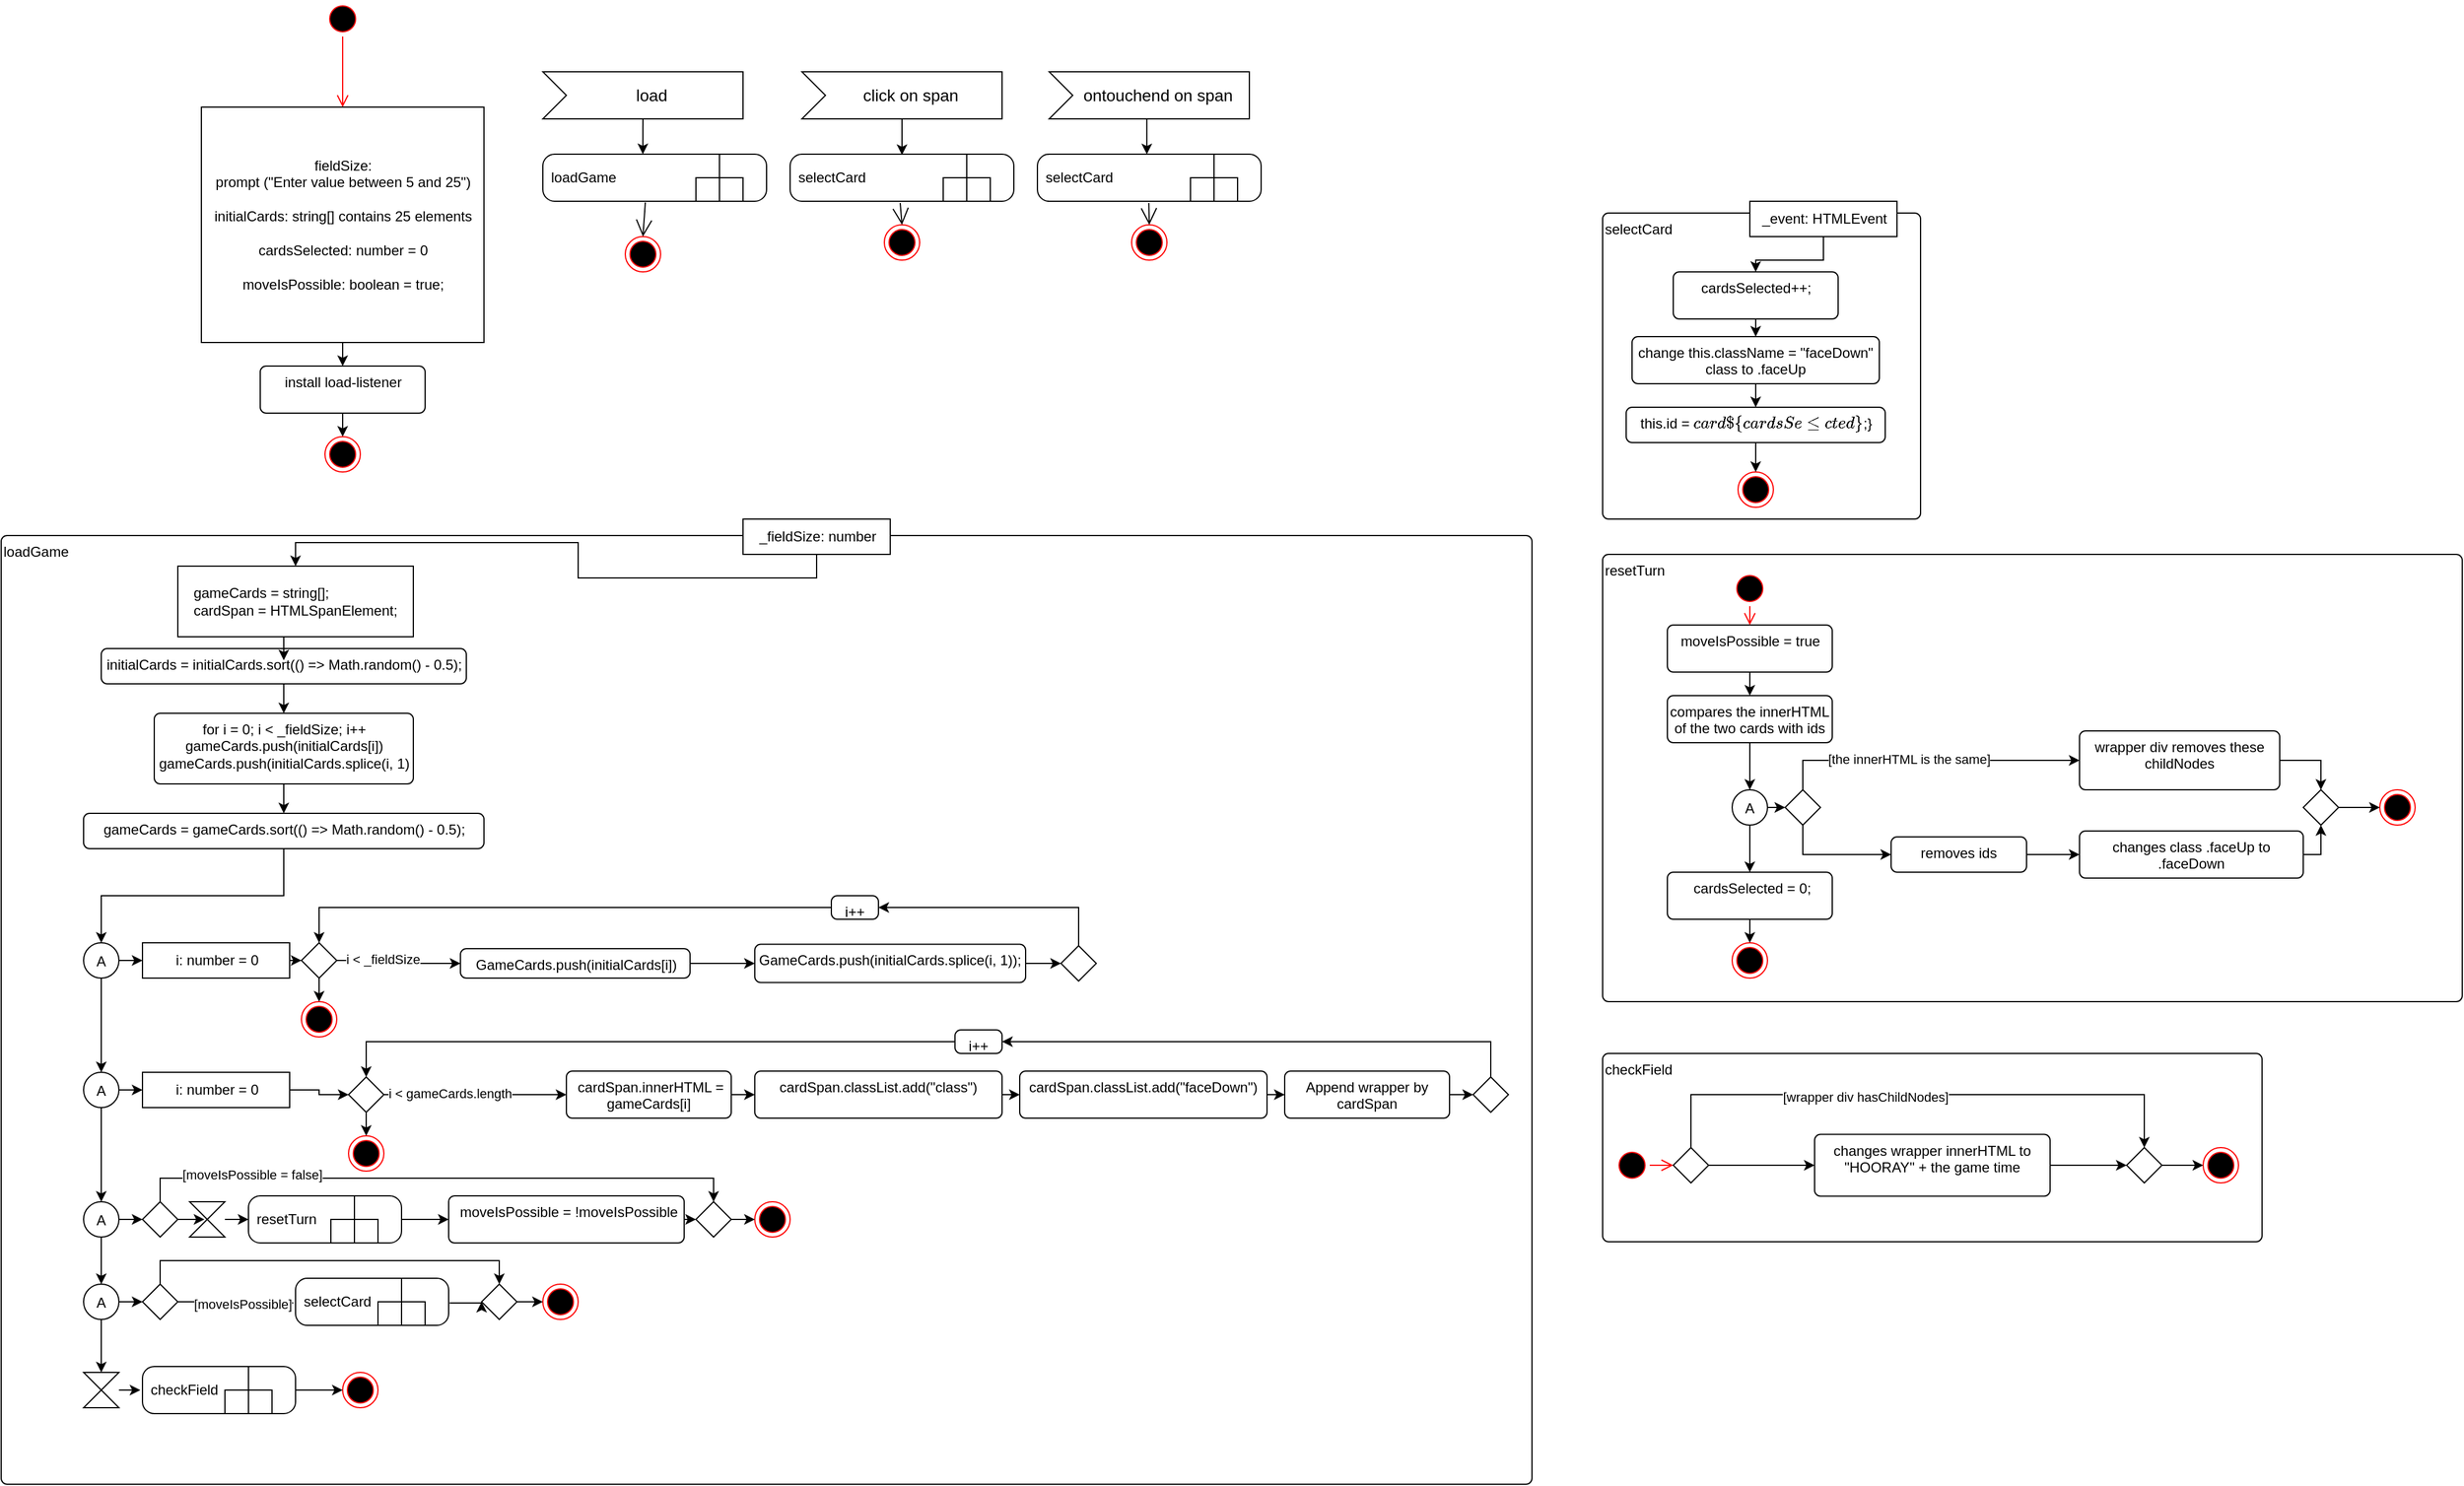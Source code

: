 <mxfile version="17.4.2" type="device"><diagram id="jdopjP7UyRHv-_mpUukn" name="Page-1"><mxGraphModel dx="3803" dy="2130" grid="1" gridSize="10" guides="1" tooltips="1" connect="1" arrows="1" fold="1" page="1" pageScale="1" pageWidth="2336" pageHeight="1654" background="none" math="0" shadow="0"><root><mxCell id="0"/><mxCell id="1" parent="0"/><mxCell id="LAQ2W7BUD5hDsQuwMVyT-1" value="" style="ellipse;html=1;shape=startState;fillColor=#000000;strokeColor=#ff0000;" vertex="1" parent="1"><mxGeometry x="465" y="200" width="30" height="30" as="geometry"/></mxCell><mxCell id="LAQ2W7BUD5hDsQuwMVyT-2" value="" style="edgeStyle=orthogonalEdgeStyle;html=1;verticalAlign=bottom;endArrow=open;endSize=8;strokeColor=#ff0000;rounded=0;entryX=0.5;entryY=0;entryDx=0;entryDy=0;" edge="1" source="LAQ2W7BUD5hDsQuwMVyT-1" parent="1" target="LAQ2W7BUD5hDsQuwMVyT-3"><mxGeometry relative="1" as="geometry"><mxPoint x="465" y="300" as="targetPoint"/></mxGeometry></mxCell><mxCell id="LAQ2W7BUD5hDsQuwMVyT-111" style="edgeStyle=orthogonalEdgeStyle;rounded=0;orthogonalLoop=1;jettySize=auto;html=1;exitX=0.5;exitY=1;exitDx=0;exitDy=0;entryX=0.5;entryY=0;entryDx=0;entryDy=0;" edge="1" parent="1" source="LAQ2W7BUD5hDsQuwMVyT-3" target="LAQ2W7BUD5hDsQuwMVyT-6"><mxGeometry relative="1" as="geometry"/></mxCell><mxCell id="LAQ2W7BUD5hDsQuwMVyT-3" value="fieldSize:&lt;br&gt;prompt (&quot;Enter value between 5 and 25&quot;)&lt;br&gt;&lt;br&gt;initialCards: string[] contains 25 elements&lt;br&gt;&lt;br&gt;cardsSelected: number = 0&lt;br&gt;&lt;br&gt;moveIsPossible: boolean = true;" style="html=1;" vertex="1" parent="1"><mxGeometry x="360" y="290" width="240" height="200" as="geometry"/></mxCell><mxCell id="LAQ2W7BUD5hDsQuwMVyT-101" style="edgeStyle=orthogonalEdgeStyle;rounded=0;orthogonalLoop=1;jettySize=auto;html=1;exitX=0;exitY=0;exitDx=85;exitDy=40;exitPerimeter=0;entryX=0.447;entryY=0;entryDx=0;entryDy=0;entryPerimeter=0;" edge="1" parent="1" source="LAQ2W7BUD5hDsQuwMVyT-4" target="LAQ2W7BUD5hDsQuwMVyT-5"><mxGeometry relative="1" as="geometry"/></mxCell><mxCell id="LAQ2W7BUD5hDsQuwMVyT-4" value="load" style="html=1;shape=mxgraph.infographic.ribbonSimple;notch1=20;notch2=0;align=center;verticalAlign=middle;fontSize=14;fontStyle=0;fillColor=#FFFFFF;flipH=0;spacingRight=0;spacingLeft=14;" vertex="1" parent="1"><mxGeometry x="650" y="260" width="170" height="40" as="geometry"/></mxCell><mxCell id="LAQ2W7BUD5hDsQuwMVyT-5" value="loadGame" style="shape=mxgraph.uml25.behaviorAction;html=1;rounded=1;absoluteArcSize=1;arcSize=10;align=left;spacingLeft=5;" vertex="1" parent="1"><mxGeometry x="650" y="330" width="190" height="40" as="geometry"/></mxCell><mxCell id="LAQ2W7BUD5hDsQuwMVyT-113" style="edgeStyle=orthogonalEdgeStyle;rounded=0;orthogonalLoop=1;jettySize=auto;html=1;exitX=0.5;exitY=1;exitDx=0;exitDy=0;entryX=0.5;entryY=0;entryDx=0;entryDy=0;" edge="1" parent="1" source="LAQ2W7BUD5hDsQuwMVyT-6" target="LAQ2W7BUD5hDsQuwMVyT-112"><mxGeometry relative="1" as="geometry"/></mxCell><mxCell id="LAQ2W7BUD5hDsQuwMVyT-6" value="install load-listener" style="html=1;align=center;verticalAlign=top;rounded=1;absoluteArcSize=1;arcSize=10;dashed=0;" vertex="1" parent="1"><mxGeometry x="410" y="510" width="140" height="40" as="geometry"/></mxCell><mxCell id="LAQ2W7BUD5hDsQuwMVyT-102" style="edgeStyle=orthogonalEdgeStyle;rounded=0;orthogonalLoop=1;jettySize=auto;html=1;exitX=0;exitY=0;exitDx=85;exitDy=40;exitPerimeter=0;entryX=0.5;entryY=0.017;entryDx=0;entryDy=0;entryPerimeter=0;" edge="1" parent="1" source="LAQ2W7BUD5hDsQuwMVyT-8" target="LAQ2W7BUD5hDsQuwMVyT-10"><mxGeometry relative="1" as="geometry"/></mxCell><mxCell id="LAQ2W7BUD5hDsQuwMVyT-8" value="click on span" style="html=1;shape=mxgraph.infographic.ribbonSimple;notch1=20;notch2=0;align=center;verticalAlign=middle;fontSize=14;fontStyle=0;fillColor=#FFFFFF;flipH=0;spacingRight=0;spacingLeft=14;" vertex="1" parent="1"><mxGeometry x="870" y="260" width="170" height="40" as="geometry"/></mxCell><mxCell id="LAQ2W7BUD5hDsQuwMVyT-103" style="edgeStyle=orthogonalEdgeStyle;rounded=0;orthogonalLoop=1;jettySize=auto;html=1;exitX=0;exitY=0;exitDx=85;exitDy=40;exitPerimeter=0;entryX=0.489;entryY=0.002;entryDx=0;entryDy=0;entryPerimeter=0;" edge="1" parent="1" source="LAQ2W7BUD5hDsQuwMVyT-9" target="LAQ2W7BUD5hDsQuwMVyT-14"><mxGeometry relative="1" as="geometry"/></mxCell><mxCell id="LAQ2W7BUD5hDsQuwMVyT-9" value="ontouchend on span" style="html=1;shape=mxgraph.infographic.ribbonSimple;notch1=20;notch2=0;align=center;verticalAlign=middle;fontSize=14;fontStyle=0;fillColor=#FFFFFF;flipH=0;spacingRight=0;spacingLeft=14;" vertex="1" parent="1"><mxGeometry x="1080" y="260" width="170" height="40" as="geometry"/></mxCell><mxCell id="LAQ2W7BUD5hDsQuwMVyT-10" value="selectCard" style="shape=mxgraph.uml25.behaviorAction;html=1;rounded=1;absoluteArcSize=1;arcSize=10;align=left;spacingLeft=5;" vertex="1" parent="1"><mxGeometry x="860" y="330" width="190" height="40" as="geometry"/></mxCell><mxCell id="LAQ2W7BUD5hDsQuwMVyT-14" value="selectCard" style="shape=mxgraph.uml25.behaviorAction;html=1;rounded=1;absoluteArcSize=1;arcSize=10;align=left;spacingLeft=5;" vertex="1" parent="1"><mxGeometry x="1070" y="330" width="190" height="40" as="geometry"/></mxCell><mxCell id="LAQ2W7BUD5hDsQuwMVyT-97" value="" style="group" vertex="1" connectable="0" parent="1"><mxGeometry x="1550" y="670" width="730" height="380" as="geometry"/></mxCell><mxCell id="LAQ2W7BUD5hDsQuwMVyT-12" value="resetTurn&lt;br&gt;&lt;br&gt;&lt;br&gt;" style="html=1;align=left;verticalAlign=top;rounded=1;absoluteArcSize=1;arcSize=10;dashed=0;" vertex="1" parent="LAQ2W7BUD5hDsQuwMVyT-97"><mxGeometry width="730" height="380" as="geometry"/></mxCell><mxCell id="LAQ2W7BUD5hDsQuwMVyT-51" value="&amp;nbsp;cardsSelected = 0;" style="html=1;align=center;verticalAlign=top;rounded=1;absoluteArcSize=1;arcSize=10;dashed=0;" vertex="1" parent="LAQ2W7BUD5hDsQuwMVyT-97"><mxGeometry x="55" y="270" width="140" height="40" as="geometry"/></mxCell><mxCell id="LAQ2W7BUD5hDsQuwMVyT-81" style="edgeStyle=orthogonalEdgeStyle;rounded=0;orthogonalLoop=1;jettySize=auto;html=1;exitX=0.5;exitY=1;exitDx=0;exitDy=0;entryX=0.5;entryY=0;entryDx=0;entryDy=0;" edge="1" parent="LAQ2W7BUD5hDsQuwMVyT-97" source="LAQ2W7BUD5hDsQuwMVyT-247" target="LAQ2W7BUD5hDsQuwMVyT-51"><mxGeometry relative="1" as="geometry"><mxPoint x="125" y="248" as="sourcePoint"/></mxGeometry></mxCell><mxCell id="LAQ2W7BUD5hDsQuwMVyT-80" style="edgeStyle=orthogonalEdgeStyle;rounded=0;orthogonalLoop=1;jettySize=auto;html=1;exitX=0.5;exitY=1;exitDx=0;exitDy=0;entryX=0.5;entryY=0;entryDx=0;entryDy=0;" edge="1" parent="LAQ2W7BUD5hDsQuwMVyT-97" source="LAQ2W7BUD5hDsQuwMVyT-53" target="LAQ2W7BUD5hDsQuwMVyT-247"><mxGeometry relative="1" as="geometry"><mxPoint x="125" y="178" as="targetPoint"/></mxGeometry></mxCell><mxCell id="LAQ2W7BUD5hDsQuwMVyT-53" value="compares the innerHTML of the two cards with ids" style="html=1;align=center;verticalAlign=top;rounded=1;absoluteArcSize=1;arcSize=10;dashed=0;whiteSpace=wrap;" vertex="1" parent="LAQ2W7BUD5hDsQuwMVyT-97"><mxGeometry x="55" y="120" width="140" height="40" as="geometry"/></mxCell><mxCell id="LAQ2W7BUD5hDsQuwMVyT-96" style="edgeStyle=orthogonalEdgeStyle;rounded=0;orthogonalLoop=1;jettySize=auto;html=1;exitX=0.5;exitY=1;exitDx=0;exitDy=0;entryX=0.5;entryY=0;entryDx=0;entryDy=0;" edge="1" parent="LAQ2W7BUD5hDsQuwMVyT-97" source="LAQ2W7BUD5hDsQuwMVyT-54" target="LAQ2W7BUD5hDsQuwMVyT-53"><mxGeometry relative="1" as="geometry"/></mxCell><mxCell id="LAQ2W7BUD5hDsQuwMVyT-54" value="moveIsPossible = true" style="html=1;align=center;verticalAlign=top;rounded=1;absoluteArcSize=1;arcSize=10;dashed=0;" vertex="1" parent="LAQ2W7BUD5hDsQuwMVyT-97"><mxGeometry x="55" y="60" width="140" height="40" as="geometry"/></mxCell><mxCell id="LAQ2W7BUD5hDsQuwMVyT-82" value="" style="ellipse;html=1;shape=endState;fillColor=#000000;strokeColor=#ff0000;" vertex="1" parent="LAQ2W7BUD5hDsQuwMVyT-97"><mxGeometry x="110" y="330" width="30" height="30" as="geometry"/></mxCell><mxCell id="LAQ2W7BUD5hDsQuwMVyT-83" style="edgeStyle=orthogonalEdgeStyle;rounded=0;orthogonalLoop=1;jettySize=auto;html=1;exitX=0.5;exitY=1;exitDx=0;exitDy=0;entryX=0.5;entryY=0;entryDx=0;entryDy=0;" edge="1" parent="LAQ2W7BUD5hDsQuwMVyT-97" source="LAQ2W7BUD5hDsQuwMVyT-51" target="LAQ2W7BUD5hDsQuwMVyT-82"><mxGeometry relative="1" as="geometry"/></mxCell><mxCell id="LAQ2W7BUD5hDsQuwMVyT-92" value="" style="ellipse;html=1;shape=startState;fillColor=#000000;strokeColor=#ff0000;" vertex="1" parent="LAQ2W7BUD5hDsQuwMVyT-97"><mxGeometry x="110" y="14" width="30" height="30" as="geometry"/></mxCell><mxCell id="LAQ2W7BUD5hDsQuwMVyT-93" value="" style="edgeStyle=orthogonalEdgeStyle;html=1;verticalAlign=bottom;endArrow=open;endSize=8;strokeColor=#ff0000;rounded=0;entryX=0.5;entryY=0;entryDx=0;entryDy=0;" edge="1" source="LAQ2W7BUD5hDsQuwMVyT-92" parent="LAQ2W7BUD5hDsQuwMVyT-97" target="LAQ2W7BUD5hDsQuwMVyT-54"><mxGeometry relative="1" as="geometry"><mxPoint x="125" y="104" as="targetPoint"/></mxGeometry></mxCell><mxCell id="LAQ2W7BUD5hDsQuwMVyT-250" value="" style="group" vertex="1" connectable="0" parent="LAQ2W7BUD5hDsQuwMVyT-97"><mxGeometry x="110" y="150" width="580" height="125" as="geometry"/></mxCell><mxCell id="LAQ2W7BUD5hDsQuwMVyT-225" value="" style="group" vertex="1" connectable="0" parent="LAQ2W7BUD5hDsQuwMVyT-250"><mxGeometry x="45" width="535" height="125" as="geometry"/></mxCell><mxCell id="LAQ2W7BUD5hDsQuwMVyT-198" value="" style="rhombus;strokeColor=default;gradientColor=none;" vertex="1" parent="LAQ2W7BUD5hDsQuwMVyT-225"><mxGeometry x="440" y="50" width="30" height="30" as="geometry"/></mxCell><mxCell id="LAQ2W7BUD5hDsQuwMVyT-199" value="" style="rhombus;strokeColor=default;gradientColor=none;" vertex="1" parent="LAQ2W7BUD5hDsQuwMVyT-225"><mxGeometry y="50" width="30" height="30" as="geometry"/></mxCell><mxCell id="LAQ2W7BUD5hDsQuwMVyT-204" value="&lt;span style=&quot;color: rgba(0 , 0 , 0 , 0) ; font-family: monospace ; font-size: 0px&quot;&gt;%3CmxGraphModel%3E%3Croot%3E%3CmxCell%20id%3D%220%22%2F%3E%3CmxCell%20id%3D%221%22%20parent%3D%220%22%2F%3E%3CmxCell%20id%3D%222%22%20value%3D%22if%20they%20are%20the%20same%20they%20get%20removed%20from%20the%20div%2C%26lt%3Bbr%26gt%3Belse%20it%20changes%20class%20.faceUp%20to%20.faceDown%22%20style%3D%22html%3D1%3Balign%3Dcenter%3BverticalAlign%3Dtop%3Brounded%3D1%3BabsoluteArcSize%3D1%3BarcSize%3D10%3Bdashed%3D0%3BwhiteSpace%3Dwrap%3B%22%20vertex%3D%221%22%20parent%3D%221%22%3E%3CmxGeometry%20x%3D%221130%22%20y%3D%22818%22%20width%3D%22190%22%20height%3D%2270%22%20as%3D%22geometry%22%2F%3E%3C%2FmxCell%3E%3C%2Froot%3E%3C%2FmxGraphModel%3E&lt;/span&gt;removes ids" style="html=1;align=center;verticalAlign=top;rounded=1;absoluteArcSize=1;arcSize=10;dashed=0;whiteSpace=wrap;" vertex="1" parent="LAQ2W7BUD5hDsQuwMVyT-225"><mxGeometry x="90" y="90" width="115" height="30" as="geometry"/></mxCell><mxCell id="LAQ2W7BUD5hDsQuwMVyT-208" style="edgeStyle=orthogonalEdgeStyle;rounded=0;orthogonalLoop=1;jettySize=auto;html=1;exitX=0.5;exitY=1;exitDx=0;exitDy=0;entryX=0;entryY=0.5;entryDx=0;entryDy=0;" edge="1" parent="LAQ2W7BUD5hDsQuwMVyT-225" source="LAQ2W7BUD5hDsQuwMVyT-199" target="LAQ2W7BUD5hDsQuwMVyT-204"><mxGeometry relative="1" as="geometry"/></mxCell><mxCell id="LAQ2W7BUD5hDsQuwMVyT-210" style="edgeStyle=orthogonalEdgeStyle;rounded=0;orthogonalLoop=1;jettySize=auto;html=1;exitX=1;exitY=0.5;exitDx=0;exitDy=0;entryX=0.5;entryY=0;entryDx=0;entryDy=0;" edge="1" parent="LAQ2W7BUD5hDsQuwMVyT-225" source="LAQ2W7BUD5hDsQuwMVyT-205" target="LAQ2W7BUD5hDsQuwMVyT-198"><mxGeometry relative="1" as="geometry"/></mxCell><mxCell id="LAQ2W7BUD5hDsQuwMVyT-205" value="wrapper div removes these childNodes" style="html=1;align=center;verticalAlign=top;rounded=1;absoluteArcSize=1;arcSize=10;dashed=0;whiteSpace=wrap;" vertex="1" parent="LAQ2W7BUD5hDsQuwMVyT-225"><mxGeometry x="250" width="170" height="50" as="geometry"/></mxCell><mxCell id="LAQ2W7BUD5hDsQuwMVyT-207" style="edgeStyle=orthogonalEdgeStyle;rounded=0;orthogonalLoop=1;jettySize=auto;html=1;exitX=0.5;exitY=0;exitDx=0;exitDy=0;entryX=0;entryY=0.5;entryDx=0;entryDy=0;" edge="1" parent="LAQ2W7BUD5hDsQuwMVyT-225" source="LAQ2W7BUD5hDsQuwMVyT-199" target="LAQ2W7BUD5hDsQuwMVyT-205"><mxGeometry relative="1" as="geometry"/></mxCell><mxCell id="LAQ2W7BUD5hDsQuwMVyT-249" value="[the innerHTML is the same]" style="edgeLabel;html=1;align=center;verticalAlign=middle;resizable=0;points=[];" vertex="1" connectable="0" parent="LAQ2W7BUD5hDsQuwMVyT-207"><mxGeometry x="-0.118" y="1" relative="1" as="geometry"><mxPoint as="offset"/></mxGeometry></mxCell><mxCell id="LAQ2W7BUD5hDsQuwMVyT-211" style="edgeStyle=orthogonalEdgeStyle;rounded=0;orthogonalLoop=1;jettySize=auto;html=1;exitX=1;exitY=0.5;exitDx=0;exitDy=0;entryX=0.5;entryY=1;entryDx=0;entryDy=0;" edge="1" parent="LAQ2W7BUD5hDsQuwMVyT-225" source="LAQ2W7BUD5hDsQuwMVyT-206" target="LAQ2W7BUD5hDsQuwMVyT-198"><mxGeometry relative="1" as="geometry"/></mxCell><mxCell id="LAQ2W7BUD5hDsQuwMVyT-206" value="changes class .faceUp to .faceDown" style="html=1;align=center;verticalAlign=top;rounded=1;absoluteArcSize=1;arcSize=10;dashed=0;whiteSpace=wrap;" vertex="1" parent="LAQ2W7BUD5hDsQuwMVyT-225"><mxGeometry x="250" y="85" width="190" height="40" as="geometry"/></mxCell><mxCell id="LAQ2W7BUD5hDsQuwMVyT-209" style="edgeStyle=orthogonalEdgeStyle;rounded=0;orthogonalLoop=1;jettySize=auto;html=1;exitX=1;exitY=0.5;exitDx=0;exitDy=0;entryX=0;entryY=0.5;entryDx=0;entryDy=0;" edge="1" parent="LAQ2W7BUD5hDsQuwMVyT-225" source="LAQ2W7BUD5hDsQuwMVyT-204" target="LAQ2W7BUD5hDsQuwMVyT-206"><mxGeometry relative="1" as="geometry"/></mxCell><mxCell id="LAQ2W7BUD5hDsQuwMVyT-212" value="" style="ellipse;html=1;shape=endState;fillColor=#000000;strokeColor=#ff0000;" vertex="1" parent="LAQ2W7BUD5hDsQuwMVyT-225"><mxGeometry x="505" y="50" width="30" height="30" as="geometry"/></mxCell><mxCell id="LAQ2W7BUD5hDsQuwMVyT-213" style="edgeStyle=orthogonalEdgeStyle;rounded=0;orthogonalLoop=1;jettySize=auto;html=1;exitX=1;exitY=0.5;exitDx=0;exitDy=0;entryX=0;entryY=0.5;entryDx=0;entryDy=0;" edge="1" parent="LAQ2W7BUD5hDsQuwMVyT-225" source="LAQ2W7BUD5hDsQuwMVyT-198" target="LAQ2W7BUD5hDsQuwMVyT-212"><mxGeometry relative="1" as="geometry"/></mxCell><mxCell id="LAQ2W7BUD5hDsQuwMVyT-248" style="edgeStyle=orthogonalEdgeStyle;rounded=0;orthogonalLoop=1;jettySize=auto;html=1;exitX=1;exitY=0.5;exitDx=0;exitDy=0;entryX=0;entryY=0.5;entryDx=0;entryDy=0;" edge="1" parent="LAQ2W7BUD5hDsQuwMVyT-250" source="LAQ2W7BUD5hDsQuwMVyT-247" target="LAQ2W7BUD5hDsQuwMVyT-199"><mxGeometry relative="1" as="geometry"/></mxCell><mxCell id="LAQ2W7BUD5hDsQuwMVyT-247" value="A" style="ellipse;fillColor=#ffffff;strokeColor=#000000;" vertex="1" parent="LAQ2W7BUD5hDsQuwMVyT-250"><mxGeometry y="50" width="30" height="30" as="geometry"/></mxCell><mxCell id="LAQ2W7BUD5hDsQuwMVyT-98" value="" style="group" vertex="1" connectable="0" parent="1"><mxGeometry x="1550" y="1094" width="660" height="210" as="geometry"/></mxCell><mxCell id="LAQ2W7BUD5hDsQuwMVyT-251" value="" style="group" vertex="1" connectable="0" parent="LAQ2W7BUD5hDsQuwMVyT-98"><mxGeometry width="560" height="160" as="geometry"/></mxCell><mxCell id="LAQ2W7BUD5hDsQuwMVyT-13" value="checkField&lt;br&gt;&lt;br&gt;" style="html=1;align=left;verticalAlign=top;rounded=1;absoluteArcSize=1;arcSize=10;dashed=0;" vertex="1" parent="LAQ2W7BUD5hDsQuwMVyT-251"><mxGeometry width="560" height="160" as="geometry"/></mxCell><mxCell id="LAQ2W7BUD5hDsQuwMVyT-84" value="" style="ellipse;html=1;shape=startState;fillColor=#000000;strokeColor=#ff0000;" vertex="1" parent="LAQ2W7BUD5hDsQuwMVyT-251"><mxGeometry x="10" y="80" width="30" height="30" as="geometry"/></mxCell><mxCell id="LAQ2W7BUD5hDsQuwMVyT-85" value="" style="edgeStyle=orthogonalEdgeStyle;html=1;verticalAlign=bottom;endArrow=open;endSize=8;strokeColor=#ff0000;rounded=0;entryX=0;entryY=0.5;entryDx=0;entryDy=0;" edge="1" source="LAQ2W7BUD5hDsQuwMVyT-84" parent="LAQ2W7BUD5hDsQuwMVyT-251" target="LAQ2W7BUD5hDsQuwMVyT-202"><mxGeometry relative="1" as="geometry"><mxPoint x="140" y="60" as="targetPoint"/></mxGeometry></mxCell><mxCell id="LAQ2W7BUD5hDsQuwMVyT-226" value="" style="group" vertex="1" connectable="0" parent="LAQ2W7BUD5hDsQuwMVyT-251"><mxGeometry x="60" y="40" width="480" height="81.25" as="geometry"/></mxCell><mxCell id="LAQ2W7BUD5hDsQuwMVyT-201" value="" style="rhombus;strokeColor=default;gradientColor=none;" vertex="1" parent="LAQ2W7BUD5hDsQuwMVyT-226"><mxGeometry x="385" y="40" width="30" height="30" as="geometry"/></mxCell><mxCell id="LAQ2W7BUD5hDsQuwMVyT-215" style="edgeStyle=orthogonalEdgeStyle;rounded=0;orthogonalLoop=1;jettySize=auto;html=1;exitX=0.5;exitY=0;exitDx=0;exitDy=0;entryX=0.5;entryY=0;entryDx=0;entryDy=0;" edge="1" parent="LAQ2W7BUD5hDsQuwMVyT-226" source="LAQ2W7BUD5hDsQuwMVyT-202" target="LAQ2W7BUD5hDsQuwMVyT-201"><mxGeometry relative="1" as="geometry"><Array as="points"><mxPoint x="15" y="-5"/><mxPoint x="400" y="-5"/></Array></mxGeometry></mxCell><mxCell id="LAQ2W7BUD5hDsQuwMVyT-218" value="[wrapper div hasChildNodes]" style="edgeLabel;html=1;align=center;verticalAlign=middle;resizable=0;points=[];" vertex="1" connectable="0" parent="LAQ2W7BUD5hDsQuwMVyT-215"><mxGeometry x="-0.187" y="-2" relative="1" as="geometry"><mxPoint as="offset"/></mxGeometry></mxCell><mxCell id="LAQ2W7BUD5hDsQuwMVyT-202" value="" style="rhombus;strokeColor=default;gradientColor=none;" vertex="1" parent="LAQ2W7BUD5hDsQuwMVyT-226"><mxGeometry y="40" width="30" height="30" as="geometry"/></mxCell><mxCell id="LAQ2W7BUD5hDsQuwMVyT-217" style="edgeStyle=orthogonalEdgeStyle;rounded=0;orthogonalLoop=1;jettySize=auto;html=1;exitX=1;exitY=0.5;exitDx=0;exitDy=0;entryX=0;entryY=0.5;entryDx=0;entryDy=0;" edge="1" parent="LAQ2W7BUD5hDsQuwMVyT-226" source="LAQ2W7BUD5hDsQuwMVyT-214" target="LAQ2W7BUD5hDsQuwMVyT-201"><mxGeometry relative="1" as="geometry"/></mxCell><mxCell id="LAQ2W7BUD5hDsQuwMVyT-214" value="changes wrapper innerHTML to &quot;HOORAY&quot; + the game time" style="html=1;align=center;verticalAlign=top;rounded=1;absoluteArcSize=1;arcSize=10;dashed=0;whiteSpace=wrap;" vertex="1" parent="LAQ2W7BUD5hDsQuwMVyT-226"><mxGeometry x="120" y="28.75" width="200" height="52.5" as="geometry"/></mxCell><mxCell id="LAQ2W7BUD5hDsQuwMVyT-216" style="edgeStyle=orthogonalEdgeStyle;rounded=0;orthogonalLoop=1;jettySize=auto;html=1;exitX=1;exitY=0.5;exitDx=0;exitDy=0;entryX=0;entryY=0.5;entryDx=0;entryDy=0;" edge="1" parent="LAQ2W7BUD5hDsQuwMVyT-226" source="LAQ2W7BUD5hDsQuwMVyT-202" target="LAQ2W7BUD5hDsQuwMVyT-214"><mxGeometry relative="1" as="geometry"/></mxCell><mxCell id="LAQ2W7BUD5hDsQuwMVyT-219" value="" style="ellipse;html=1;shape=endState;fillColor=#000000;strokeColor=#ff0000;" vertex="1" parent="LAQ2W7BUD5hDsQuwMVyT-226"><mxGeometry x="450" y="40" width="30" height="30" as="geometry"/></mxCell><mxCell id="LAQ2W7BUD5hDsQuwMVyT-220" style="edgeStyle=orthogonalEdgeStyle;rounded=0;orthogonalLoop=1;jettySize=auto;html=1;exitX=1;exitY=0.5;exitDx=0;exitDy=0;entryX=0;entryY=0.5;entryDx=0;entryDy=0;" edge="1" parent="LAQ2W7BUD5hDsQuwMVyT-226" source="LAQ2W7BUD5hDsQuwMVyT-201" target="LAQ2W7BUD5hDsQuwMVyT-219"><mxGeometry relative="1" as="geometry"/></mxCell><mxCell id="LAQ2W7BUD5hDsQuwMVyT-99" value="" style="group" vertex="1" connectable="0" parent="1"><mxGeometry x="1550" y="370" width="270" height="270" as="geometry"/></mxCell><mxCell id="LAQ2W7BUD5hDsQuwMVyT-11" value="selectCard&lt;br&gt;&lt;br&gt;&lt;br&gt;" style="html=1;align=left;verticalAlign=top;rounded=1;absoluteArcSize=1;arcSize=10;dashed=0;" vertex="1" parent="LAQ2W7BUD5hDsQuwMVyT-99"><mxGeometry y="10" width="270" height="260" as="geometry"/></mxCell><mxCell id="LAQ2W7BUD5hDsQuwMVyT-20" value="_event: HTMLEvent" style="html=1;" vertex="1" parent="LAQ2W7BUD5hDsQuwMVyT-99"><mxGeometry x="125" width="125" height="30" as="geometry"/></mxCell><mxCell id="LAQ2W7BUD5hDsQuwMVyT-31" value="this.id = `card${cardsSelected}`;}" style="html=1;align=center;verticalAlign=top;rounded=1;absoluteArcSize=1;arcSize=10;dashed=0;" vertex="1" parent="LAQ2W7BUD5hDsQuwMVyT-99"><mxGeometry x="20" y="175" width="220" height="30" as="geometry"/></mxCell><mxCell id="LAQ2W7BUD5hDsQuwMVyT-75" style="edgeStyle=orthogonalEdgeStyle;rounded=0;orthogonalLoop=1;jettySize=auto;html=1;exitX=0.5;exitY=1;exitDx=0;exitDy=0;entryX=0.5;entryY=0;entryDx=0;entryDy=0;" edge="1" parent="LAQ2W7BUD5hDsQuwMVyT-99" source="LAQ2W7BUD5hDsQuwMVyT-32" target="LAQ2W7BUD5hDsQuwMVyT-31"><mxGeometry relative="1" as="geometry"/></mxCell><mxCell id="LAQ2W7BUD5hDsQuwMVyT-32" value="change this.className = &quot;faceDown&quot; class to .faceUp" style="html=1;align=center;verticalAlign=top;rounded=1;absoluteArcSize=1;arcSize=10;dashed=0;whiteSpace=wrap;" vertex="1" parent="LAQ2W7BUD5hDsQuwMVyT-99"><mxGeometry x="25" y="115" width="210" height="40" as="geometry"/></mxCell><mxCell id="LAQ2W7BUD5hDsQuwMVyT-74" style="edgeStyle=orthogonalEdgeStyle;rounded=0;orthogonalLoop=1;jettySize=auto;html=1;exitX=0.5;exitY=1;exitDx=0;exitDy=0;entryX=0.5;entryY=0;entryDx=0;entryDy=0;" edge="1" parent="LAQ2W7BUD5hDsQuwMVyT-99" source="LAQ2W7BUD5hDsQuwMVyT-33" target="LAQ2W7BUD5hDsQuwMVyT-32"><mxGeometry relative="1" as="geometry"/></mxCell><mxCell id="LAQ2W7BUD5hDsQuwMVyT-33" value="cardsSelected++;" style="html=1;align=center;verticalAlign=top;rounded=1;absoluteArcSize=1;arcSize=10;dashed=0;" vertex="1" parent="LAQ2W7BUD5hDsQuwMVyT-99"><mxGeometry x="60" y="60" width="140" height="40" as="geometry"/></mxCell><mxCell id="LAQ2W7BUD5hDsQuwMVyT-73" style="edgeStyle=orthogonalEdgeStyle;rounded=0;orthogonalLoop=1;jettySize=auto;html=1;exitX=0.5;exitY=1;exitDx=0;exitDy=0;entryX=0.5;entryY=0;entryDx=0;entryDy=0;" edge="1" parent="LAQ2W7BUD5hDsQuwMVyT-99" source="LAQ2W7BUD5hDsQuwMVyT-20" target="LAQ2W7BUD5hDsQuwMVyT-33"><mxGeometry relative="1" as="geometry"/></mxCell><mxCell id="LAQ2W7BUD5hDsQuwMVyT-76" value="" style="ellipse;html=1;shape=endState;fillColor=#000000;strokeColor=#ff0000;" vertex="1" parent="LAQ2W7BUD5hDsQuwMVyT-99"><mxGeometry x="115" y="230" width="30" height="30" as="geometry"/></mxCell><mxCell id="LAQ2W7BUD5hDsQuwMVyT-77" style="edgeStyle=orthogonalEdgeStyle;rounded=0;orthogonalLoop=1;jettySize=auto;html=1;exitX=0.5;exitY=1;exitDx=0;exitDy=0;entryX=0.5;entryY=0;entryDx=0;entryDy=0;" edge="1" parent="LAQ2W7BUD5hDsQuwMVyT-99" source="LAQ2W7BUD5hDsQuwMVyT-31" target="LAQ2W7BUD5hDsQuwMVyT-76"><mxGeometry relative="1" as="geometry"/></mxCell><mxCell id="LAQ2W7BUD5hDsQuwMVyT-104" value="" style="ellipse;html=1;shape=endState;fillColor=#000000;strokeColor=#ff0000;" vertex="1" parent="1"><mxGeometry x="1150" y="390" width="30" height="30" as="geometry"/></mxCell><mxCell id="LAQ2W7BUD5hDsQuwMVyT-105" value="" style="ellipse;html=1;shape=endState;fillColor=#000000;strokeColor=#ff0000;" vertex="1" parent="1"><mxGeometry x="940" y="390" width="30" height="30" as="geometry"/></mxCell><mxCell id="LAQ2W7BUD5hDsQuwMVyT-106" value="" style="ellipse;html=1;shape=endState;fillColor=#000000;strokeColor=#ff0000;" vertex="1" parent="1"><mxGeometry x="720" y="400" width="30" height="30" as="geometry"/></mxCell><mxCell id="LAQ2W7BUD5hDsQuwMVyT-108" value="" style="endArrow=open;endFill=1;endSize=12;html=1;rounded=0;exitX=0.458;exitY=1.025;exitDx=0;exitDy=0;exitPerimeter=0;entryX=0.5;entryY=0;entryDx=0;entryDy=0;" edge="1" parent="1" source="LAQ2W7BUD5hDsQuwMVyT-5" target="LAQ2W7BUD5hDsQuwMVyT-106"><mxGeometry width="160" relative="1" as="geometry"><mxPoint x="770" y="380" as="sourcePoint"/><mxPoint x="930" y="380" as="targetPoint"/></mxGeometry></mxCell><mxCell id="LAQ2W7BUD5hDsQuwMVyT-109" value="" style="endArrow=open;endFill=1;endSize=12;html=1;rounded=0;exitX=0.498;exitY=1.038;exitDx=0;exitDy=0;exitPerimeter=0;entryX=0.5;entryY=0;entryDx=0;entryDy=0;" edge="1" parent="1" source="LAQ2W7BUD5hDsQuwMVyT-14" target="LAQ2W7BUD5hDsQuwMVyT-104"><mxGeometry width="160" relative="1" as="geometry"><mxPoint x="1210" y="380" as="sourcePoint"/><mxPoint x="1370" y="380" as="targetPoint"/></mxGeometry></mxCell><mxCell id="LAQ2W7BUD5hDsQuwMVyT-110" value="" style="endArrow=open;endFill=1;endSize=12;html=1;rounded=0;exitX=0.492;exitY=1.038;exitDx=0;exitDy=0;exitPerimeter=0;entryX=0.5;entryY=0;entryDx=0;entryDy=0;" edge="1" parent="1" source="LAQ2W7BUD5hDsQuwMVyT-10" target="LAQ2W7BUD5hDsQuwMVyT-105"><mxGeometry width="160" relative="1" as="geometry"><mxPoint x="770" y="380" as="sourcePoint"/><mxPoint x="930" y="380" as="targetPoint"/></mxGeometry></mxCell><mxCell id="LAQ2W7BUD5hDsQuwMVyT-112" value="" style="ellipse;html=1;shape=endState;fillColor=#000000;strokeColor=#ff0000;" vertex="1" parent="1"><mxGeometry x="465" y="570" width="30" height="30" as="geometry"/></mxCell><mxCell id="LAQ2W7BUD5hDsQuwMVyT-183" style="edgeStyle=orthogonalEdgeStyle;rounded=0;orthogonalLoop=1;jettySize=auto;html=1;exitX=1;exitY=0.5;exitDx=0;exitDy=0;entryX=0;entryY=0.5;entryDx=0;entryDy=0;" edge="1" parent="1" target="LAQ2W7BUD5hDsQuwMVyT-190"><mxGeometry relative="1" as="geometry"><mxPoint x="1605" y="1345" as="sourcePoint"/></mxGeometry></mxCell><mxCell id="LAQ2W7BUD5hDsQuwMVyT-253" value="" style="group" vertex="1" connectable="0" parent="1"><mxGeometry x="190" y="640" width="1300" height="820" as="geometry"/></mxCell><mxCell id="LAQ2W7BUD5hDsQuwMVyT-7" value="loadGame&lt;br&gt;&lt;br&gt;&lt;br&gt;&lt;br&gt;&lt;br&gt;&lt;br&gt;&lt;br&gt;&lt;br&gt;&lt;br&gt;" style="html=1;align=left;verticalAlign=top;rounded=1;absoluteArcSize=1;arcSize=10;dashed=0;" vertex="1" parent="LAQ2W7BUD5hDsQuwMVyT-253"><mxGeometry y="14" width="1300" height="806" as="geometry"/></mxCell><mxCell id="LAQ2W7BUD5hDsQuwMVyT-21" value="_fieldSize: number" style="html=1;" vertex="1" parent="LAQ2W7BUD5hDsQuwMVyT-253"><mxGeometry x="630" width="125" height="30" as="geometry"/></mxCell><mxCell id="LAQ2W7BUD5hDsQuwMVyT-26" value="&lt;div style=&quot;text-align: left&quot;&gt;&lt;span&gt;gameCards = string[];&lt;/span&gt;&lt;/div&gt;&lt;div style=&quot;text-align: left&quot;&gt;&lt;span&gt;cardSpan = HTMLSpanElement;&lt;/span&gt;&lt;/div&gt;" style="html=1;whiteSpace=wrap;" vertex="1" parent="LAQ2W7BUD5hDsQuwMVyT-253"><mxGeometry x="150" y="40" width="200" height="60" as="geometry"/></mxCell><mxCell id="LAQ2W7BUD5hDsQuwMVyT-71" style="edgeStyle=orthogonalEdgeStyle;rounded=0;orthogonalLoop=1;jettySize=auto;html=1;exitX=0.5;exitY=1;exitDx=0;exitDy=0;" edge="1" parent="LAQ2W7BUD5hDsQuwMVyT-253" source="LAQ2W7BUD5hDsQuwMVyT-21" target="LAQ2W7BUD5hDsQuwMVyT-26"><mxGeometry relative="1" as="geometry"/></mxCell><mxCell id="LAQ2W7BUD5hDsQuwMVyT-27" value="initialCards = initialCards.sort(() =&amp;gt; Math.random() - 0.5);" style="html=1;align=center;verticalAlign=top;rounded=1;absoluteArcSize=1;arcSize=10;dashed=0;" vertex="1" parent="LAQ2W7BUD5hDsQuwMVyT-253"><mxGeometry x="85" y="110" width="310" height="30" as="geometry"/></mxCell><mxCell id="LAQ2W7BUD5hDsQuwMVyT-62" style="edgeStyle=orthogonalEdgeStyle;rounded=0;orthogonalLoop=1;jettySize=auto;html=1;exitX=0.5;exitY=1;exitDx=0;exitDy=0;entryX=0.5;entryY=0.333;entryDx=0;entryDy=0;entryPerimeter=0;" edge="1" parent="LAQ2W7BUD5hDsQuwMVyT-253" source="LAQ2W7BUD5hDsQuwMVyT-26" target="LAQ2W7BUD5hDsQuwMVyT-27"><mxGeometry relative="1" as="geometry"/></mxCell><mxCell id="LAQ2W7BUD5hDsQuwMVyT-28" value="&lt;span style=&quot;text-align: left&quot;&gt;for i = 0; i &amp;lt; _fieldSize; i++&lt;/span&gt;&lt;br style=&quot;text-align: left&quot;&gt;&lt;span style=&quot;text-align: left&quot;&gt;gameCards.push(initialCards[i])&lt;/span&gt;&lt;br style=&quot;text-align: left&quot;&gt;&lt;span style=&quot;text-align: left&quot;&gt;gameCards.push(initialCards.splice(i, 1)&lt;/span&gt;" style="html=1;align=center;verticalAlign=top;rounded=1;absoluteArcSize=1;arcSize=10;dashed=0;" vertex="1" parent="LAQ2W7BUD5hDsQuwMVyT-253"><mxGeometry x="130" y="165" width="220" height="60" as="geometry"/></mxCell><mxCell id="LAQ2W7BUD5hDsQuwMVyT-63" style="edgeStyle=orthogonalEdgeStyle;rounded=0;orthogonalLoop=1;jettySize=auto;html=1;exitX=0.5;exitY=1;exitDx=0;exitDy=0;entryX=0.5;entryY=0;entryDx=0;entryDy=0;" edge="1" parent="LAQ2W7BUD5hDsQuwMVyT-253" source="LAQ2W7BUD5hDsQuwMVyT-27" target="LAQ2W7BUD5hDsQuwMVyT-28"><mxGeometry relative="1" as="geometry"/></mxCell><mxCell id="LAQ2W7BUD5hDsQuwMVyT-65" style="edgeStyle=orthogonalEdgeStyle;rounded=0;orthogonalLoop=1;jettySize=auto;html=1;exitX=0.5;exitY=1;exitDx=0;exitDy=0;entryX=0.5;entryY=0;entryDx=0;entryDy=0;" edge="1" parent="LAQ2W7BUD5hDsQuwMVyT-253" source="LAQ2W7BUD5hDsQuwMVyT-37" target="LAQ2W7BUD5hDsQuwMVyT-229"><mxGeometry relative="1" as="geometry"><mxPoint x="240" y="300" as="targetPoint"/></mxGeometry></mxCell><mxCell id="LAQ2W7BUD5hDsQuwMVyT-37" value="&lt;span style=&quot;text-align: left&quot;&gt;gameCards = gameCards.sort(() =&amp;gt; Math.random() - 0.5);&lt;/span&gt;" style="html=1;align=center;verticalAlign=top;rounded=1;absoluteArcSize=1;arcSize=10;dashed=0;" vertex="1" parent="LAQ2W7BUD5hDsQuwMVyT-253"><mxGeometry x="70" y="250" width="340" height="30" as="geometry"/></mxCell><mxCell id="LAQ2W7BUD5hDsQuwMVyT-64" style="edgeStyle=orthogonalEdgeStyle;rounded=0;orthogonalLoop=1;jettySize=auto;html=1;exitX=0.5;exitY=1;exitDx=0;exitDy=0;entryX=0.5;entryY=0;entryDx=0;entryDy=0;" edge="1" parent="LAQ2W7BUD5hDsQuwMVyT-253" source="LAQ2W7BUD5hDsQuwMVyT-28" target="LAQ2W7BUD5hDsQuwMVyT-37"><mxGeometry relative="1" as="geometry"/></mxCell><mxCell id="LAQ2W7BUD5hDsQuwMVyT-246" value="" style="group" vertex="1" connectable="0" parent="LAQ2W7BUD5hDsQuwMVyT-253"><mxGeometry x="70" y="320" width="1210" height="440" as="geometry"/></mxCell><mxCell id="LAQ2W7BUD5hDsQuwMVyT-156" value="" style="group" vertex="1" connectable="0" parent="LAQ2W7BUD5hDsQuwMVyT-246"><mxGeometry x="50" y="255" width="550" height="40" as="geometry"/></mxCell><mxCell id="LAQ2W7BUD5hDsQuwMVyT-134" value="" style="rhombus;strokeColor=default;gradientColor=none;" vertex="1" parent="LAQ2W7BUD5hDsQuwMVyT-156"><mxGeometry y="5" width="30" height="30" as="geometry"/></mxCell><mxCell id="LAQ2W7BUD5hDsQuwMVyT-135" value="" style="rhombus;strokeColor=default;gradientColor=none;" vertex="1" parent="LAQ2W7BUD5hDsQuwMVyT-156"><mxGeometry x="470" y="5" width="30" height="30" as="geometry"/></mxCell><mxCell id="LAQ2W7BUD5hDsQuwMVyT-149" style="edgeStyle=orthogonalEdgeStyle;rounded=0;orthogonalLoop=1;jettySize=auto;html=1;exitX=0.5;exitY=0;exitDx=0;exitDy=0;entryX=0.5;entryY=0;entryDx=0;entryDy=0;" edge="1" parent="LAQ2W7BUD5hDsQuwMVyT-156" source="LAQ2W7BUD5hDsQuwMVyT-134" target="LAQ2W7BUD5hDsQuwMVyT-135"><mxGeometry relative="1" as="geometry"/></mxCell><mxCell id="LAQ2W7BUD5hDsQuwMVyT-152" value="[moveIsPossible = false]" style="edgeLabel;html=1;align=center;verticalAlign=middle;resizable=0;points=[];" vertex="1" connectable="0" parent="LAQ2W7BUD5hDsQuwMVyT-149"><mxGeometry x="-0.617" y="3" relative="1" as="geometry"><mxPoint as="offset"/></mxGeometry></mxCell><mxCell id="LAQ2W7BUD5hDsQuwMVyT-57" value="resetTurn" style="shape=mxgraph.uml25.behaviorAction;html=1;rounded=1;absoluteArcSize=1;arcSize=10;align=left;spacingLeft=5;strokeColor=default;" vertex="1" parent="LAQ2W7BUD5hDsQuwMVyT-156"><mxGeometry x="90" width="130" height="40" as="geometry"/></mxCell><mxCell id="LAQ2W7BUD5hDsQuwMVyT-143" style="edgeStyle=orthogonalEdgeStyle;rounded=0;orthogonalLoop=1;jettySize=auto;html=1;exitX=1;exitY=0.5;exitDx=0;exitDy=0;entryX=0;entryY=0.5;entryDx=0;entryDy=0;entryPerimeter=0;" edge="1" parent="LAQ2W7BUD5hDsQuwMVyT-156" source="LAQ2W7BUD5hDsQuwMVyT-139" target="LAQ2W7BUD5hDsQuwMVyT-57"><mxGeometry relative="1" as="geometry"/></mxCell><mxCell id="LAQ2W7BUD5hDsQuwMVyT-139" value="" style="shape=collate;whiteSpace=wrap;html=1;strokeColor=default;gradientColor=none;" vertex="1" parent="LAQ2W7BUD5hDsQuwMVyT-156"><mxGeometry x="40" y="5" width="30" height="30" as="geometry"/></mxCell><mxCell id="LAQ2W7BUD5hDsQuwMVyT-151" style="edgeStyle=orthogonalEdgeStyle;rounded=0;orthogonalLoop=1;jettySize=auto;html=1;exitX=1;exitY=0.5;exitDx=0;exitDy=0;entryX=0.419;entryY=0.5;entryDx=0;entryDy=0;entryPerimeter=0;" edge="1" parent="LAQ2W7BUD5hDsQuwMVyT-156" source="LAQ2W7BUD5hDsQuwMVyT-134" target="LAQ2W7BUD5hDsQuwMVyT-139"><mxGeometry relative="1" as="geometry"/></mxCell><mxCell id="LAQ2W7BUD5hDsQuwMVyT-153" style="edgeStyle=orthogonalEdgeStyle;rounded=0;orthogonalLoop=1;jettySize=auto;html=1;exitX=1;exitY=0.5;exitDx=0;exitDy=0;entryX=0;entryY=0.5;entryDx=0;entryDy=0;" edge="1" parent="LAQ2W7BUD5hDsQuwMVyT-156" source="LAQ2W7BUD5hDsQuwMVyT-148" target="LAQ2W7BUD5hDsQuwMVyT-135"><mxGeometry relative="1" as="geometry"/></mxCell><mxCell id="LAQ2W7BUD5hDsQuwMVyT-148" value="&amp;nbsp;moveIsPossible = !moveIsPossible" style="html=1;align=center;verticalAlign=top;rounded=1;absoluteArcSize=1;arcSize=10;dashed=0;" vertex="1" parent="LAQ2W7BUD5hDsQuwMVyT-156"><mxGeometry x="260" width="200" height="40" as="geometry"/></mxCell><mxCell id="LAQ2W7BUD5hDsQuwMVyT-144" style="edgeStyle=orthogonalEdgeStyle;rounded=0;orthogonalLoop=1;jettySize=auto;html=1;entryX=0;entryY=0.5;entryDx=0;entryDy=0;" edge="1" parent="LAQ2W7BUD5hDsQuwMVyT-156" source="LAQ2W7BUD5hDsQuwMVyT-57" target="LAQ2W7BUD5hDsQuwMVyT-148"><mxGeometry relative="1" as="geometry"><mxPoint x="250" y="20.0" as="targetPoint"/></mxGeometry></mxCell><mxCell id="LAQ2W7BUD5hDsQuwMVyT-154" value="" style="ellipse;html=1;shape=endState;fillColor=#000000;strokeColor=#ff0000;" vertex="1" parent="LAQ2W7BUD5hDsQuwMVyT-156"><mxGeometry x="520" y="5" width="30" height="30" as="geometry"/></mxCell><mxCell id="LAQ2W7BUD5hDsQuwMVyT-155" style="edgeStyle=orthogonalEdgeStyle;rounded=0;orthogonalLoop=1;jettySize=auto;html=1;exitX=1;exitY=0.5;exitDx=0;exitDy=0;entryX=0;entryY=0.5;entryDx=0;entryDy=0;" edge="1" parent="LAQ2W7BUD5hDsQuwMVyT-156" source="LAQ2W7BUD5hDsQuwMVyT-135" target="LAQ2W7BUD5hDsQuwMVyT-154"><mxGeometry relative="1" as="geometry"/></mxCell><mxCell id="LAQ2W7BUD5hDsQuwMVyT-157" value="" style="group" vertex="1" connectable="0" parent="LAQ2W7BUD5hDsQuwMVyT-246"><mxGeometry x="50" y="325" width="370" height="40" as="geometry"/></mxCell><mxCell id="LAQ2W7BUD5hDsQuwMVyT-61" value="" style="ellipse;html=1;shape=endState;fillColor=#000000;strokeColor=#ff0000;" vertex="1" parent="LAQ2W7BUD5hDsQuwMVyT-157"><mxGeometry x="340" y="5" width="30" height="30" as="geometry"/></mxCell><mxCell id="LAQ2W7BUD5hDsQuwMVyT-114" value="" style="rhombus;whiteSpace=wrap;html=1;strokeColor=default;gradientColor=none;" vertex="1" parent="LAQ2W7BUD5hDsQuwMVyT-157"><mxGeometry y="5" width="30" height="30" as="geometry"/></mxCell><mxCell id="LAQ2W7BUD5hDsQuwMVyT-58" value="selectCard" style="shape=mxgraph.uml25.behaviorAction;html=1;rounded=1;absoluteArcSize=1;arcSize=10;align=left;spacingLeft=5;" vertex="1" parent="LAQ2W7BUD5hDsQuwMVyT-157"><mxGeometry x="130" width="130" height="40" as="geometry"/></mxCell><mxCell id="LAQ2W7BUD5hDsQuwMVyT-115" style="edgeStyle=orthogonalEdgeStyle;rounded=0;orthogonalLoop=1;jettySize=auto;html=1;exitX=1;exitY=0.5;exitDx=0;exitDy=0;entryX=-0.011;entryY=0.524;entryDx=0;entryDy=0;entryPerimeter=0;" edge="1" parent="LAQ2W7BUD5hDsQuwMVyT-157" source="LAQ2W7BUD5hDsQuwMVyT-114" target="LAQ2W7BUD5hDsQuwMVyT-58"><mxGeometry relative="1" as="geometry"/></mxCell><mxCell id="LAQ2W7BUD5hDsQuwMVyT-117" value="[moveIsPossible]" style="edgeLabel;html=1;align=center;verticalAlign=middle;resizable=0;points=[];" vertex="1" connectable="0" parent="LAQ2W7BUD5hDsQuwMVyT-115"><mxGeometry x="0.124" y="-1" relative="1" as="geometry"><mxPoint as="offset"/></mxGeometry></mxCell><mxCell id="LAQ2W7BUD5hDsQuwMVyT-132" style="edgeStyle=orthogonalEdgeStyle;rounded=0;orthogonalLoop=1;jettySize=auto;html=1;exitX=1;exitY=0.5;exitDx=0;exitDy=0;entryX=0;entryY=0.5;entryDx=0;entryDy=0;" edge="1" parent="LAQ2W7BUD5hDsQuwMVyT-157" source="LAQ2W7BUD5hDsQuwMVyT-126" target="LAQ2W7BUD5hDsQuwMVyT-61"><mxGeometry relative="1" as="geometry"/></mxCell><mxCell id="LAQ2W7BUD5hDsQuwMVyT-126" value="" style="rhombus;whiteSpace=wrap;html=1;strokeColor=default;gradientColor=none;" vertex="1" parent="LAQ2W7BUD5hDsQuwMVyT-157"><mxGeometry x="288" y="5" width="30" height="30" as="geometry"/></mxCell><mxCell id="LAQ2W7BUD5hDsQuwMVyT-138" style="edgeStyle=orthogonalEdgeStyle;rounded=0;orthogonalLoop=1;jettySize=auto;html=1;exitX=0.5;exitY=0;exitDx=0;exitDy=0;entryX=0.5;entryY=0;entryDx=0;entryDy=0;" edge="1" parent="LAQ2W7BUD5hDsQuwMVyT-157" source="LAQ2W7BUD5hDsQuwMVyT-114" target="LAQ2W7BUD5hDsQuwMVyT-126"><mxGeometry relative="1" as="geometry"/></mxCell><mxCell id="LAQ2W7BUD5hDsQuwMVyT-68" style="edgeStyle=orthogonalEdgeStyle;rounded=0;orthogonalLoop=1;jettySize=auto;html=1;exitX=1.006;exitY=0.524;exitDx=0;exitDy=0;entryX=0;entryY=0.5;entryDx=0;entryDy=0;exitPerimeter=0;" edge="1" parent="LAQ2W7BUD5hDsQuwMVyT-157" source="LAQ2W7BUD5hDsQuwMVyT-58" target="LAQ2W7BUD5hDsQuwMVyT-126"><mxGeometry relative="1" as="geometry"><mxPoint x="305" y="40.0" as="targetPoint"/></mxGeometry></mxCell><mxCell id="LAQ2W7BUD5hDsQuwMVyT-221" value="" style="group" vertex="1" connectable="0" parent="LAQ2W7BUD5hDsQuwMVyT-246"><mxGeometry y="400" width="250" height="40" as="geometry"/></mxCell><mxCell id="LAQ2W7BUD5hDsQuwMVyT-56" value="checkField" style="shape=mxgraph.uml25.behaviorAction;html=1;rounded=1;absoluteArcSize=1;arcSize=10;align=left;spacingLeft=5;" vertex="1" parent="LAQ2W7BUD5hDsQuwMVyT-221"><mxGeometry x="50" width="130" height="40" as="geometry"/></mxCell><mxCell id="LAQ2W7BUD5hDsQuwMVyT-145" style="edgeStyle=orthogonalEdgeStyle;rounded=0;orthogonalLoop=1;jettySize=auto;html=1;exitX=1;exitY=0.5;exitDx=0;exitDy=0;entryX=-0.014;entryY=0.513;entryDx=0;entryDy=0;entryPerimeter=0;" edge="1" parent="LAQ2W7BUD5hDsQuwMVyT-221" source="LAQ2W7BUD5hDsQuwMVyT-140" target="LAQ2W7BUD5hDsQuwMVyT-56"><mxGeometry relative="1" as="geometry"/></mxCell><mxCell id="LAQ2W7BUD5hDsQuwMVyT-140" value="" style="shape=collate;whiteSpace=wrap;html=1;strokeColor=default;gradientColor=none;" vertex="1" parent="LAQ2W7BUD5hDsQuwMVyT-221"><mxGeometry y="5" width="30" height="30" as="geometry"/></mxCell><mxCell id="LAQ2W7BUD5hDsQuwMVyT-146" value="" style="ellipse;html=1;shape=endState;fillColor=#000000;strokeColor=#ff0000;" vertex="1" parent="LAQ2W7BUD5hDsQuwMVyT-221"><mxGeometry x="220" y="5" width="30" height="30" as="geometry"/></mxCell><mxCell id="LAQ2W7BUD5hDsQuwMVyT-147" style="edgeStyle=orthogonalEdgeStyle;rounded=0;orthogonalLoop=1;jettySize=auto;html=1;entryX=0;entryY=0.5;entryDx=0;entryDy=0;" edge="1" parent="LAQ2W7BUD5hDsQuwMVyT-221" source="LAQ2W7BUD5hDsQuwMVyT-56" target="LAQ2W7BUD5hDsQuwMVyT-146"><mxGeometry relative="1" as="geometry"/></mxCell><mxCell id="LAQ2W7BUD5hDsQuwMVyT-223" value="" style="group" vertex="1" connectable="0" parent="LAQ2W7BUD5hDsQuwMVyT-246"><mxGeometry x="60" y="114" width="1150" height="120" as="geometry"/></mxCell><mxCell id="LAQ2W7BUD5hDsQuwMVyT-158" value="i: number = 0" style="html=1;" vertex="1" parent="LAQ2W7BUD5hDsQuwMVyT-223"><mxGeometry x="-10" y="36" width="125" height="30" as="geometry"/></mxCell><mxCell id="LAQ2W7BUD5hDsQuwMVyT-159" value="" style="rhombus;strokeColor=default;gradientColor=none;" vertex="1" parent="LAQ2W7BUD5hDsQuwMVyT-223"><mxGeometry x="165" y="40" width="30" height="30" as="geometry"/></mxCell><mxCell id="LAQ2W7BUD5hDsQuwMVyT-166" style="edgeStyle=orthogonalEdgeStyle;rounded=0;orthogonalLoop=1;jettySize=auto;html=1;exitX=1;exitY=0.5;exitDx=0;exitDy=0;entryX=0;entryY=0.5;entryDx=0;entryDy=0;" edge="1" parent="LAQ2W7BUD5hDsQuwMVyT-223" source="LAQ2W7BUD5hDsQuwMVyT-158" target="LAQ2W7BUD5hDsQuwMVyT-159"><mxGeometry relative="1" as="geometry"/></mxCell><mxCell id="LAQ2W7BUD5hDsQuwMVyT-160" value="cardSpan.classList.add(&quot;faceDown&quot;)" style="html=1;align=center;verticalAlign=top;rounded=1;absoluteArcSize=1;arcSize=10;dashed=0;whiteSpace=wrap;" vertex="1" parent="LAQ2W7BUD5hDsQuwMVyT-223"><mxGeometry x="735" y="35" width="210" height="40" as="geometry"/></mxCell><mxCell id="LAQ2W7BUD5hDsQuwMVyT-161" value="&amp;nbsp;cardSpan.innerHTML = gameCards[i]" style="html=1;align=center;verticalAlign=top;rounded=1;absoluteArcSize=1;arcSize=10;dashed=0;whiteSpace=wrap;" vertex="1" parent="LAQ2W7BUD5hDsQuwMVyT-223"><mxGeometry x="350" y="35" width="140" height="40" as="geometry"/></mxCell><mxCell id="LAQ2W7BUD5hDsQuwMVyT-167" style="edgeStyle=orthogonalEdgeStyle;rounded=0;orthogonalLoop=1;jettySize=auto;html=1;exitX=1;exitY=0.5;exitDx=0;exitDy=0;entryX=0;entryY=0.5;entryDx=0;entryDy=0;" edge="1" parent="LAQ2W7BUD5hDsQuwMVyT-223" source="LAQ2W7BUD5hDsQuwMVyT-159" target="LAQ2W7BUD5hDsQuwMVyT-161"><mxGeometry relative="1" as="geometry"/></mxCell><mxCell id="LAQ2W7BUD5hDsQuwMVyT-174" value="i &amp;lt; gameCards.length" style="edgeLabel;html=1;align=center;verticalAlign=middle;resizable=0;points=[];" vertex="1" connectable="0" parent="LAQ2W7BUD5hDsQuwMVyT-167"><mxGeometry x="-0.275" y="1" relative="1" as="geometry"><mxPoint as="offset"/></mxGeometry></mxCell><mxCell id="LAQ2W7BUD5hDsQuwMVyT-169" style="edgeStyle=orthogonalEdgeStyle;rounded=0;orthogonalLoop=1;jettySize=auto;html=1;exitX=1;exitY=0.5;exitDx=0;exitDy=0;entryX=0;entryY=0.5;entryDx=0;entryDy=0;" edge="1" parent="LAQ2W7BUD5hDsQuwMVyT-223" source="LAQ2W7BUD5hDsQuwMVyT-162" target="LAQ2W7BUD5hDsQuwMVyT-160"><mxGeometry relative="1" as="geometry"/></mxCell><mxCell id="LAQ2W7BUD5hDsQuwMVyT-162" value="cardSpan.classList.add(&quot;class&quot;)" style="html=1;align=center;verticalAlign=top;rounded=1;absoluteArcSize=1;arcSize=10;dashed=0;whiteSpace=wrap;" vertex="1" parent="LAQ2W7BUD5hDsQuwMVyT-223"><mxGeometry x="510" y="35" width="210" height="40" as="geometry"/></mxCell><mxCell id="LAQ2W7BUD5hDsQuwMVyT-168" style="edgeStyle=orthogonalEdgeStyle;rounded=0;orthogonalLoop=1;jettySize=auto;html=1;exitX=1;exitY=0.5;exitDx=0;exitDy=0;entryX=0;entryY=0.5;entryDx=0;entryDy=0;" edge="1" parent="LAQ2W7BUD5hDsQuwMVyT-223" source="LAQ2W7BUD5hDsQuwMVyT-161" target="LAQ2W7BUD5hDsQuwMVyT-162"><mxGeometry relative="1" as="geometry"/></mxCell><mxCell id="LAQ2W7BUD5hDsQuwMVyT-163" value="Append wrapper by cardSpan" style="html=1;align=center;verticalAlign=top;rounded=1;absoluteArcSize=1;arcSize=10;dashed=0;whiteSpace=wrap;" vertex="1" parent="LAQ2W7BUD5hDsQuwMVyT-223"><mxGeometry x="960" y="35" width="140" height="40" as="geometry"/></mxCell><mxCell id="LAQ2W7BUD5hDsQuwMVyT-170" style="edgeStyle=orthogonalEdgeStyle;rounded=0;orthogonalLoop=1;jettySize=auto;html=1;exitX=1;exitY=0.5;exitDx=0;exitDy=0;entryX=0;entryY=0.5;entryDx=0;entryDy=0;" edge="1" parent="LAQ2W7BUD5hDsQuwMVyT-223" source="LAQ2W7BUD5hDsQuwMVyT-160" target="LAQ2W7BUD5hDsQuwMVyT-163"><mxGeometry relative="1" as="geometry"/></mxCell><mxCell id="LAQ2W7BUD5hDsQuwMVyT-164" value="" style="rhombus;strokeColor=default;gradientColor=none;" vertex="1" parent="LAQ2W7BUD5hDsQuwMVyT-223"><mxGeometry x="1120" y="40" width="30" height="30" as="geometry"/></mxCell><mxCell id="LAQ2W7BUD5hDsQuwMVyT-171" style="edgeStyle=orthogonalEdgeStyle;rounded=0;orthogonalLoop=1;jettySize=auto;html=1;exitX=1;exitY=0.5;exitDx=0;exitDy=0;entryX=0;entryY=0.5;entryDx=0;entryDy=0;" edge="1" parent="LAQ2W7BUD5hDsQuwMVyT-223" source="LAQ2W7BUD5hDsQuwMVyT-163" target="LAQ2W7BUD5hDsQuwMVyT-164"><mxGeometry relative="1" as="geometry"/></mxCell><mxCell id="LAQ2W7BUD5hDsQuwMVyT-165" value="" style="ellipse;html=1;shape=endState;fillColor=#000000;strokeColor=#ff0000;" vertex="1" parent="LAQ2W7BUD5hDsQuwMVyT-223"><mxGeometry x="165" y="90" width="30" height="30" as="geometry"/></mxCell><mxCell id="LAQ2W7BUD5hDsQuwMVyT-173" style="edgeStyle=orthogonalEdgeStyle;rounded=0;orthogonalLoop=1;jettySize=auto;html=1;exitX=0.5;exitY=1;exitDx=0;exitDy=0;entryX=0.5;entryY=0;entryDx=0;entryDy=0;" edge="1" parent="LAQ2W7BUD5hDsQuwMVyT-223" source="LAQ2W7BUD5hDsQuwMVyT-159" target="LAQ2W7BUD5hDsQuwMVyT-165"><mxGeometry relative="1" as="geometry"/></mxCell><mxCell id="LAQ2W7BUD5hDsQuwMVyT-176" style="edgeStyle=orthogonalEdgeStyle;rounded=0;orthogonalLoop=1;jettySize=auto;html=1;exitX=0;exitY=0.5;exitDx=0;exitDy=0;entryX=0.5;entryY=0;entryDx=0;entryDy=0;" edge="1" parent="LAQ2W7BUD5hDsQuwMVyT-223" source="LAQ2W7BUD5hDsQuwMVyT-175" target="LAQ2W7BUD5hDsQuwMVyT-159"><mxGeometry relative="1" as="geometry"/></mxCell><mxCell id="LAQ2W7BUD5hDsQuwMVyT-175" value="i++" style="html=1;align=center;verticalAlign=top;rounded=1;absoluteArcSize=1;arcSize=10;dashed=0;whiteSpace=wrap;" vertex="1" parent="LAQ2W7BUD5hDsQuwMVyT-223"><mxGeometry x="680" width="40" height="20" as="geometry"/></mxCell><mxCell id="LAQ2W7BUD5hDsQuwMVyT-172" style="edgeStyle=orthogonalEdgeStyle;rounded=0;orthogonalLoop=1;jettySize=auto;html=1;exitX=0.5;exitY=0;exitDx=0;exitDy=0;entryX=1;entryY=0.5;entryDx=0;entryDy=0;" edge="1" parent="LAQ2W7BUD5hDsQuwMVyT-223" source="LAQ2W7BUD5hDsQuwMVyT-164" target="LAQ2W7BUD5hDsQuwMVyT-175"><mxGeometry relative="1" as="geometry"><mxPoint x="880" as="targetPoint"/></mxGeometry></mxCell><mxCell id="LAQ2W7BUD5hDsQuwMVyT-224" value="" style="group" vertex="1" connectable="0" parent="LAQ2W7BUD5hDsQuwMVyT-246"><mxGeometry x="50" width="810" height="120" as="geometry"/></mxCell><mxCell id="LAQ2W7BUD5hDsQuwMVyT-178" value="i: number = 0" style="html=1;" vertex="1" parent="LAQ2W7BUD5hDsQuwMVyT-224"><mxGeometry y="40" width="125" height="30" as="geometry"/></mxCell><mxCell id="LAQ2W7BUD5hDsQuwMVyT-182" value="" style="rhombus;strokeColor=default;gradientColor=none;" vertex="1" parent="LAQ2W7BUD5hDsQuwMVyT-224"><mxGeometry x="135" y="40" width="30" height="30" as="geometry"/></mxCell><mxCell id="LAQ2W7BUD5hDsQuwMVyT-177" style="edgeStyle=orthogonalEdgeStyle;rounded=0;orthogonalLoop=1;jettySize=auto;html=1;exitX=1;exitY=0.5;exitDx=0;exitDy=0;entryX=0;entryY=0.5;entryDx=0;entryDy=0;" edge="1" parent="LAQ2W7BUD5hDsQuwMVyT-224" source="LAQ2W7BUD5hDsQuwMVyT-178" target="LAQ2W7BUD5hDsQuwMVyT-182"><mxGeometry relative="1" as="geometry"/></mxCell><mxCell id="LAQ2W7BUD5hDsQuwMVyT-186" value="GameCards.push(initialCards[i])" style="html=1;align=center;verticalAlign=top;rounded=1;absoluteArcSize=1;arcSize=10;dashed=0;" vertex="1" parent="LAQ2W7BUD5hDsQuwMVyT-224"><mxGeometry x="270" y="45" width="195" height="25" as="geometry"/></mxCell><mxCell id="LAQ2W7BUD5hDsQuwMVyT-179" style="edgeStyle=orthogonalEdgeStyle;rounded=0;orthogonalLoop=1;jettySize=auto;html=1;exitX=1;exitY=0.5;exitDx=0;exitDy=0;entryX=0;entryY=0.5;entryDx=0;entryDy=0;" edge="1" parent="LAQ2W7BUD5hDsQuwMVyT-224" source="LAQ2W7BUD5hDsQuwMVyT-182" target="LAQ2W7BUD5hDsQuwMVyT-186"><mxGeometry relative="1" as="geometry"/></mxCell><mxCell id="LAQ2W7BUD5hDsQuwMVyT-180" value="i &amp;lt; _fieldSize" style="edgeLabel;html=1;align=center;verticalAlign=middle;resizable=0;points=[];" vertex="1" connectable="0" parent="LAQ2W7BUD5hDsQuwMVyT-179"><mxGeometry x="-0.275" y="1" relative="1" as="geometry"><mxPoint as="offset"/></mxGeometry></mxCell><mxCell id="LAQ2W7BUD5hDsQuwMVyT-188" value="&lt;span&gt;GameCards.push(initialCards.splice(i, 1));&lt;/span&gt;" style="html=1;align=center;verticalAlign=top;rounded=1;absoluteArcSize=1;arcSize=10;dashed=0;whiteSpace=wrap;" vertex="1" parent="LAQ2W7BUD5hDsQuwMVyT-224"><mxGeometry x="520" y="41.25" width="230" height="32.5" as="geometry"/></mxCell><mxCell id="LAQ2W7BUD5hDsQuwMVyT-185" style="edgeStyle=orthogonalEdgeStyle;rounded=0;orthogonalLoop=1;jettySize=auto;html=1;exitX=1;exitY=0.5;exitDx=0;exitDy=0;entryX=0;entryY=0.5;entryDx=0;entryDy=0;" edge="1" parent="LAQ2W7BUD5hDsQuwMVyT-224" source="LAQ2W7BUD5hDsQuwMVyT-186" target="LAQ2W7BUD5hDsQuwMVyT-188"><mxGeometry relative="1" as="geometry"/></mxCell><mxCell id="LAQ2W7BUD5hDsQuwMVyT-192" value="" style="rhombus;strokeColor=default;gradientColor=none;" vertex="1" parent="LAQ2W7BUD5hDsQuwMVyT-224"><mxGeometry x="780" y="42.5" width="30" height="30" as="geometry"/></mxCell><mxCell id="LAQ2W7BUD5hDsQuwMVyT-187" style="edgeStyle=orthogonalEdgeStyle;rounded=0;orthogonalLoop=1;jettySize=auto;html=1;exitX=1;exitY=0.5;exitDx=0;exitDy=0;entryX=0;entryY=0.5;entryDx=0;entryDy=0;" edge="1" parent="LAQ2W7BUD5hDsQuwMVyT-224" source="LAQ2W7BUD5hDsQuwMVyT-188" target="LAQ2W7BUD5hDsQuwMVyT-192"><mxGeometry relative="1" as="geometry"><mxPoint x="625" y="55" as="targetPoint"/></mxGeometry></mxCell><mxCell id="LAQ2W7BUD5hDsQuwMVyT-193" value="" style="ellipse;html=1;shape=endState;fillColor=#000000;strokeColor=#ff0000;" vertex="1" parent="LAQ2W7BUD5hDsQuwMVyT-224"><mxGeometry x="135" y="90" width="30" height="30" as="geometry"/></mxCell><mxCell id="LAQ2W7BUD5hDsQuwMVyT-181" style="edgeStyle=orthogonalEdgeStyle;rounded=0;orthogonalLoop=1;jettySize=auto;html=1;exitX=0.5;exitY=1;exitDx=0;exitDy=0;entryX=0.5;entryY=0;entryDx=0;entryDy=0;" edge="1" parent="LAQ2W7BUD5hDsQuwMVyT-224" source="LAQ2W7BUD5hDsQuwMVyT-182" target="LAQ2W7BUD5hDsQuwMVyT-193"><mxGeometry relative="1" as="geometry"/></mxCell><mxCell id="LAQ2W7BUD5hDsQuwMVyT-194" style="edgeStyle=orthogonalEdgeStyle;rounded=0;orthogonalLoop=1;jettySize=auto;html=1;exitX=0;exitY=0.5;exitDx=0;exitDy=0;entryX=0.5;entryY=0;entryDx=0;entryDy=0;" edge="1" parent="LAQ2W7BUD5hDsQuwMVyT-224" source="LAQ2W7BUD5hDsQuwMVyT-195" target="LAQ2W7BUD5hDsQuwMVyT-182"><mxGeometry relative="1" as="geometry"/></mxCell><mxCell id="LAQ2W7BUD5hDsQuwMVyT-195" value="i++" style="html=1;align=center;verticalAlign=top;rounded=1;absoluteArcSize=1;arcSize=10;dashed=0;whiteSpace=wrap;" vertex="1" parent="LAQ2W7BUD5hDsQuwMVyT-224"><mxGeometry x="585" width="40" height="20" as="geometry"/></mxCell><mxCell id="LAQ2W7BUD5hDsQuwMVyT-191" style="edgeStyle=orthogonalEdgeStyle;rounded=0;orthogonalLoop=1;jettySize=auto;html=1;exitX=0.5;exitY=0;exitDx=0;exitDy=0;entryX=1;entryY=0.5;entryDx=0;entryDy=0;" edge="1" parent="LAQ2W7BUD5hDsQuwMVyT-224" source="LAQ2W7BUD5hDsQuwMVyT-192" target="LAQ2W7BUD5hDsQuwMVyT-195"><mxGeometry relative="1" as="geometry"><mxPoint x="785" as="targetPoint"/></mxGeometry></mxCell><mxCell id="LAQ2W7BUD5hDsQuwMVyT-234" style="edgeStyle=orthogonalEdgeStyle;rounded=0;orthogonalLoop=1;jettySize=auto;html=1;exitX=1;exitY=0.5;exitDx=0;exitDy=0;entryX=0;entryY=0.5;entryDx=0;entryDy=0;" edge="1" parent="LAQ2W7BUD5hDsQuwMVyT-246" source="LAQ2W7BUD5hDsQuwMVyT-227" target="LAQ2W7BUD5hDsQuwMVyT-134"><mxGeometry relative="1" as="geometry"/></mxCell><mxCell id="LAQ2W7BUD5hDsQuwMVyT-227" value="A" style="ellipse;fillColor=#ffffff;strokeColor=#000000;" vertex="1" parent="LAQ2W7BUD5hDsQuwMVyT-246"><mxGeometry y="260" width="30" height="30" as="geometry"/></mxCell><mxCell id="LAQ2W7BUD5hDsQuwMVyT-231" style="edgeStyle=orthogonalEdgeStyle;rounded=0;orthogonalLoop=1;jettySize=auto;html=1;exitX=0.5;exitY=1;exitDx=0;exitDy=0;entryX=0.5;entryY=0;entryDx=0;entryDy=0;" edge="1" parent="LAQ2W7BUD5hDsQuwMVyT-246" source="LAQ2W7BUD5hDsQuwMVyT-228" target="LAQ2W7BUD5hDsQuwMVyT-140"><mxGeometry relative="1" as="geometry"/></mxCell><mxCell id="LAQ2W7BUD5hDsQuwMVyT-232" style="edgeStyle=orthogonalEdgeStyle;rounded=0;orthogonalLoop=1;jettySize=auto;html=1;exitX=1;exitY=0.5;exitDx=0;exitDy=0;entryX=0;entryY=0.5;entryDx=0;entryDy=0;" edge="1" parent="LAQ2W7BUD5hDsQuwMVyT-246" source="LAQ2W7BUD5hDsQuwMVyT-228" target="LAQ2W7BUD5hDsQuwMVyT-114"><mxGeometry relative="1" as="geometry"/></mxCell><mxCell id="LAQ2W7BUD5hDsQuwMVyT-228" value="A" style="ellipse;fillColor=#ffffff;strokeColor=#000000;" vertex="1" parent="LAQ2W7BUD5hDsQuwMVyT-246"><mxGeometry y="330" width="30" height="30" as="geometry"/></mxCell><mxCell id="LAQ2W7BUD5hDsQuwMVyT-233" style="edgeStyle=orthogonalEdgeStyle;rounded=0;orthogonalLoop=1;jettySize=auto;html=1;exitX=0.5;exitY=1;exitDx=0;exitDy=0;entryX=0.5;entryY=0;entryDx=0;entryDy=0;" edge="1" parent="LAQ2W7BUD5hDsQuwMVyT-246" source="LAQ2W7BUD5hDsQuwMVyT-227" target="LAQ2W7BUD5hDsQuwMVyT-228"><mxGeometry relative="1" as="geometry"/></mxCell><mxCell id="LAQ2W7BUD5hDsQuwMVyT-244" style="edgeStyle=orthogonalEdgeStyle;rounded=0;orthogonalLoop=1;jettySize=auto;html=1;exitX=1;exitY=0.5;exitDx=0;exitDy=0;entryX=0;entryY=0.5;entryDx=0;entryDy=0;" edge="1" parent="LAQ2W7BUD5hDsQuwMVyT-246" source="LAQ2W7BUD5hDsQuwMVyT-229" target="LAQ2W7BUD5hDsQuwMVyT-178"><mxGeometry relative="1" as="geometry"/></mxCell><mxCell id="LAQ2W7BUD5hDsQuwMVyT-229" value="A" style="ellipse;fillColor=#ffffff;strokeColor=#000000;" vertex="1" parent="LAQ2W7BUD5hDsQuwMVyT-246"><mxGeometry y="40" width="30" height="30" as="geometry"/></mxCell><mxCell id="LAQ2W7BUD5hDsQuwMVyT-235" style="edgeStyle=orthogonalEdgeStyle;rounded=0;orthogonalLoop=1;jettySize=auto;html=1;exitX=1;exitY=0.5;exitDx=0;exitDy=0;entryX=0;entryY=0.5;entryDx=0;entryDy=0;" edge="1" parent="LAQ2W7BUD5hDsQuwMVyT-246" source="LAQ2W7BUD5hDsQuwMVyT-230" target="LAQ2W7BUD5hDsQuwMVyT-158"><mxGeometry relative="1" as="geometry"/></mxCell><mxCell id="LAQ2W7BUD5hDsQuwMVyT-243" style="edgeStyle=orthogonalEdgeStyle;rounded=0;orthogonalLoop=1;jettySize=auto;html=1;exitX=0.5;exitY=1;exitDx=0;exitDy=0;entryX=0.5;entryY=0;entryDx=0;entryDy=0;" edge="1" parent="LAQ2W7BUD5hDsQuwMVyT-246" source="LAQ2W7BUD5hDsQuwMVyT-230" target="LAQ2W7BUD5hDsQuwMVyT-227"><mxGeometry relative="1" as="geometry"/></mxCell><mxCell id="LAQ2W7BUD5hDsQuwMVyT-230" value="A" style="ellipse;fillColor=#ffffff;strokeColor=#000000;" vertex="1" parent="LAQ2W7BUD5hDsQuwMVyT-246"><mxGeometry y="150" width="30" height="30" as="geometry"/></mxCell><mxCell id="LAQ2W7BUD5hDsQuwMVyT-245" style="edgeStyle=orthogonalEdgeStyle;rounded=0;orthogonalLoop=1;jettySize=auto;html=1;exitX=0.5;exitY=1;exitDx=0;exitDy=0;entryX=0.5;entryY=0;entryDx=0;entryDy=0;" edge="1" parent="LAQ2W7BUD5hDsQuwMVyT-246" source="LAQ2W7BUD5hDsQuwMVyT-229" target="LAQ2W7BUD5hDsQuwMVyT-230"><mxGeometry relative="1" as="geometry"/></mxCell></root></mxGraphModel></diagram></mxfile>